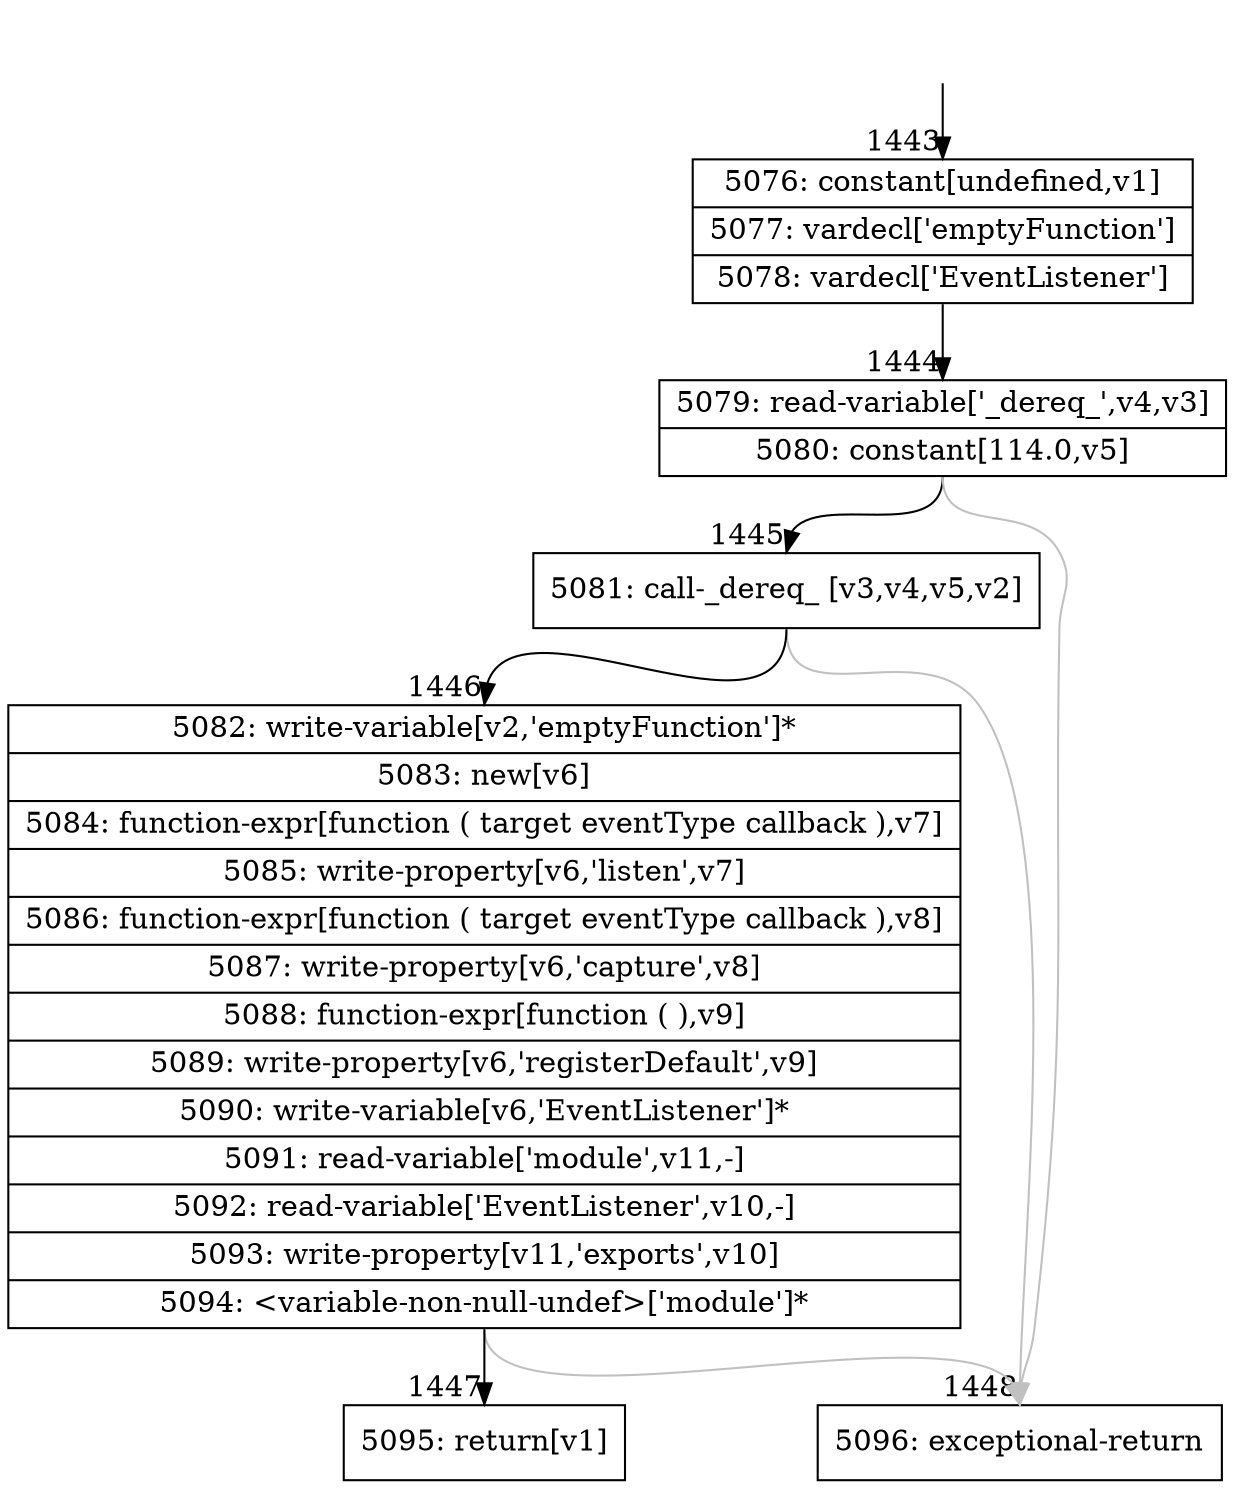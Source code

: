 digraph {
rankdir="TD"
BB_entry85[shape=none,label=""];
BB_entry85 -> BB1443 [tailport=s, headport=n, headlabel="    1443"]
BB1443 [shape=record label="{5076: constant[undefined,v1]|5077: vardecl['emptyFunction']|5078: vardecl['EventListener']}" ] 
BB1443 -> BB1444 [tailport=s, headport=n, headlabel="      1444"]
BB1444 [shape=record label="{5079: read-variable['_dereq_',v4,v3]|5080: constant[114.0,v5]}" ] 
BB1444 -> BB1445 [tailport=s, headport=n, headlabel="      1445"]
BB1444 -> BB1448 [tailport=s, headport=n, color=gray, headlabel="      1448"]
BB1445 [shape=record label="{5081: call-_dereq_ [v3,v4,v5,v2]}" ] 
BB1445 -> BB1446 [tailport=s, headport=n, headlabel="      1446"]
BB1445 -> BB1448 [tailport=s, headport=n, color=gray]
BB1446 [shape=record label="{5082: write-variable[v2,'emptyFunction']*|5083: new[v6]|5084: function-expr[function ( target eventType callback ),v7]|5085: write-property[v6,'listen',v7]|5086: function-expr[function ( target eventType callback ),v8]|5087: write-property[v6,'capture',v8]|5088: function-expr[function ( ),v9]|5089: write-property[v6,'registerDefault',v9]|5090: write-variable[v6,'EventListener']*|5091: read-variable['module',v11,-]|5092: read-variable['EventListener',v10,-]|5093: write-property[v11,'exports',v10]|5094: \<variable-non-null-undef\>['module']*}" ] 
BB1446 -> BB1447 [tailport=s, headport=n, headlabel="      1447"]
BB1446 -> BB1448 [tailport=s, headport=n, color=gray]
BB1447 [shape=record label="{5095: return[v1]}" ] 
BB1448 [shape=record label="{5096: exceptional-return}" ] 
//#$~ 2631
}
